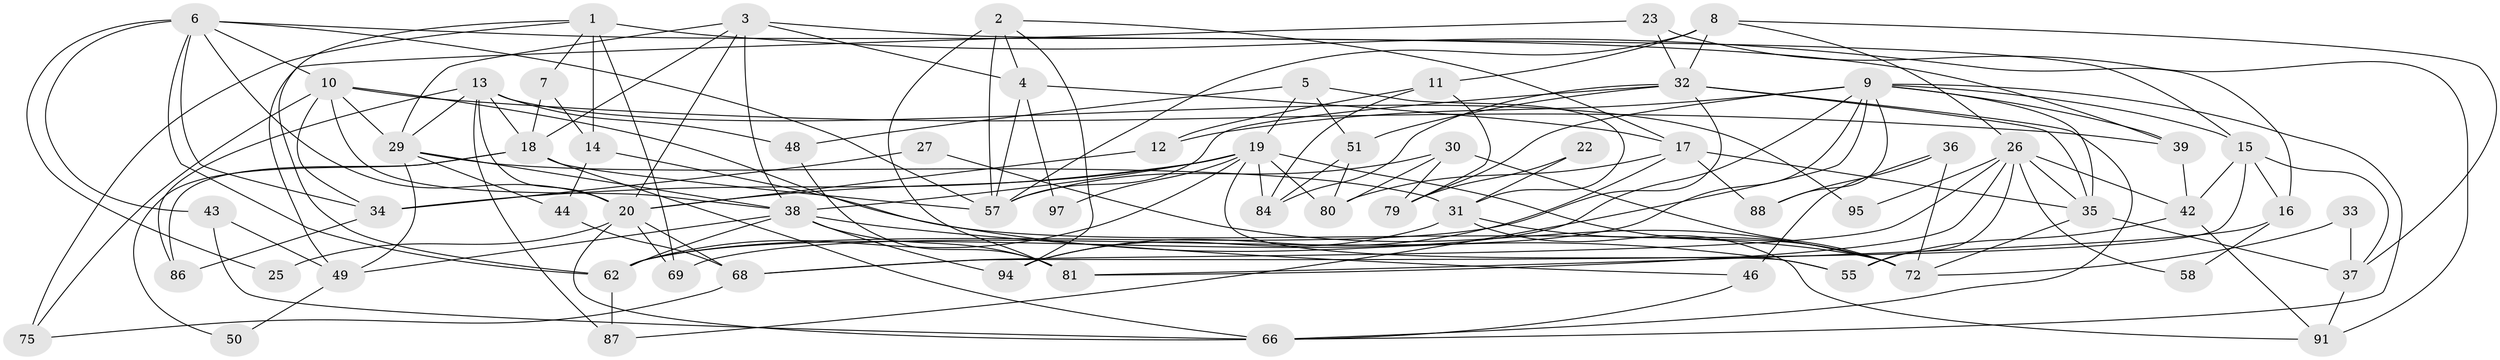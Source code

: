 // original degree distribution, {7: 0.061224489795918366, 2: 0.15306122448979592, 5: 0.1836734693877551, 4: 0.21428571428571427, 3: 0.2857142857142857, 6: 0.09183673469387756, 8: 0.01020408163265306}
// Generated by graph-tools (version 1.1) at 2025/11/02/27/25 16:11:16]
// undirected, 64 vertices, 153 edges
graph export_dot {
graph [start="1"]
  node [color=gray90,style=filled];
  1 [super="+73"];
  2 [super="+40"];
  3 [super="+64"];
  4;
  5;
  6 [super="+41"];
  7;
  8 [super="+77"];
  9 [super="+24"];
  10 [super="+47"];
  11;
  12;
  13 [super="+90"];
  14 [super="+28"];
  15 [super="+21"];
  16 [super="+61"];
  17 [super="+96"];
  18 [super="+74"];
  19 [super="+45"];
  20 [super="+60"];
  22;
  23;
  25;
  26 [super="+54"];
  27;
  29 [super="+65"];
  30;
  31 [super="+52"];
  32 [super="+56"];
  33;
  34 [super="+89"];
  35 [super="+63"];
  36 [super="+59"];
  37 [super="+82"];
  38 [super="+53"];
  39;
  42 [super="+78"];
  43;
  44;
  46;
  48;
  49 [super="+67"];
  50;
  51;
  55;
  57 [super="+70"];
  58;
  62 [super="+76"];
  66 [super="+71"];
  68 [super="+83"];
  69;
  72 [super="+92"];
  75;
  79 [super="+93"];
  80;
  81 [super="+98"];
  84 [super="+85"];
  86;
  87;
  88;
  91;
  94;
  95;
  97;
  1 -- 62;
  1 -- 69;
  1 -- 7;
  1 -- 75;
  1 -- 14 [weight=2];
  1 -- 16;
  2 -- 81 [weight=2];
  2 -- 17;
  2 -- 4;
  2 -- 57;
  2 -- 94;
  3 -- 29;
  3 -- 38;
  3 -- 4;
  3 -- 20;
  3 -- 18;
  3 -- 15;
  4 -- 97;
  4 -- 17;
  4 -- 57;
  5 -- 48;
  5 -- 51;
  5 -- 19;
  5 -- 31;
  6 -- 25;
  6 -- 34;
  6 -- 39;
  6 -- 57;
  6 -- 43;
  6 -- 20;
  6 -- 62;
  6 -- 10;
  7 -- 14;
  7 -- 18;
  8 -- 37;
  8 -- 32;
  8 -- 57;
  8 -- 26;
  8 -- 11;
  9 -- 12;
  9 -- 69;
  9 -- 79 [weight=2];
  9 -- 87;
  9 -- 15;
  9 -- 66;
  9 -- 35;
  9 -- 39;
  9 -- 88;
  9 -- 62;
  10 -- 55;
  10 -- 39;
  10 -- 75;
  10 -- 34;
  10 -- 38;
  10 -- 29;
  11 -- 84;
  11 -- 12;
  11 -- 79;
  12 -- 20;
  13 -- 86;
  13 -- 18;
  13 -- 48;
  13 -- 95;
  13 -- 87;
  13 -- 20;
  13 -- 29;
  14 -- 44;
  14 -- 72;
  15 -- 42;
  15 -- 68;
  15 -- 16;
  15 -- 37;
  16 -- 81;
  16 -- 58;
  17 -- 94;
  17 -- 80;
  17 -- 88;
  17 -- 35;
  18 -- 50;
  18 -- 66;
  18 -- 86;
  18 -- 57 [weight=2];
  19 -- 20;
  19 -- 84 [weight=2];
  19 -- 97;
  19 -- 80;
  19 -- 34 [weight=2];
  19 -- 55;
  19 -- 72;
  19 -- 38;
  19 -- 62;
  20 -- 25;
  20 -- 68;
  20 -- 69;
  20 -- 66;
  22 -- 79;
  22 -- 31;
  23 -- 49;
  23 -- 91;
  23 -- 32;
  26 -- 55 [weight=2];
  26 -- 58 [weight=2];
  26 -- 81;
  26 -- 35;
  26 -- 42;
  26 -- 95;
  26 -- 68;
  27 -- 34;
  27 -- 72;
  29 -- 31;
  29 -- 44;
  29 -- 38;
  29 -- 49;
  30 -- 80;
  30 -- 57;
  30 -- 72;
  30 -- 79;
  31 -- 72;
  31 -- 91;
  31 -- 94;
  32 -- 51;
  32 -- 84;
  32 -- 57;
  32 -- 62;
  32 -- 66;
  32 -- 35;
  33 -- 72 [weight=2];
  33 -- 37;
  34 -- 86;
  35 -- 72;
  35 -- 37;
  36 -- 46;
  36 -- 88;
  36 -- 72;
  37 -- 91;
  38 -- 46;
  38 -- 62;
  38 -- 81;
  38 -- 94;
  38 -- 49;
  39 -- 42;
  42 -- 91;
  42 -- 55;
  43 -- 49;
  43 -- 66;
  44 -- 68;
  46 -- 66;
  48 -- 81;
  49 -- 50;
  51 -- 80;
  51 -- 84;
  62 -- 87;
  68 -- 75;
}
